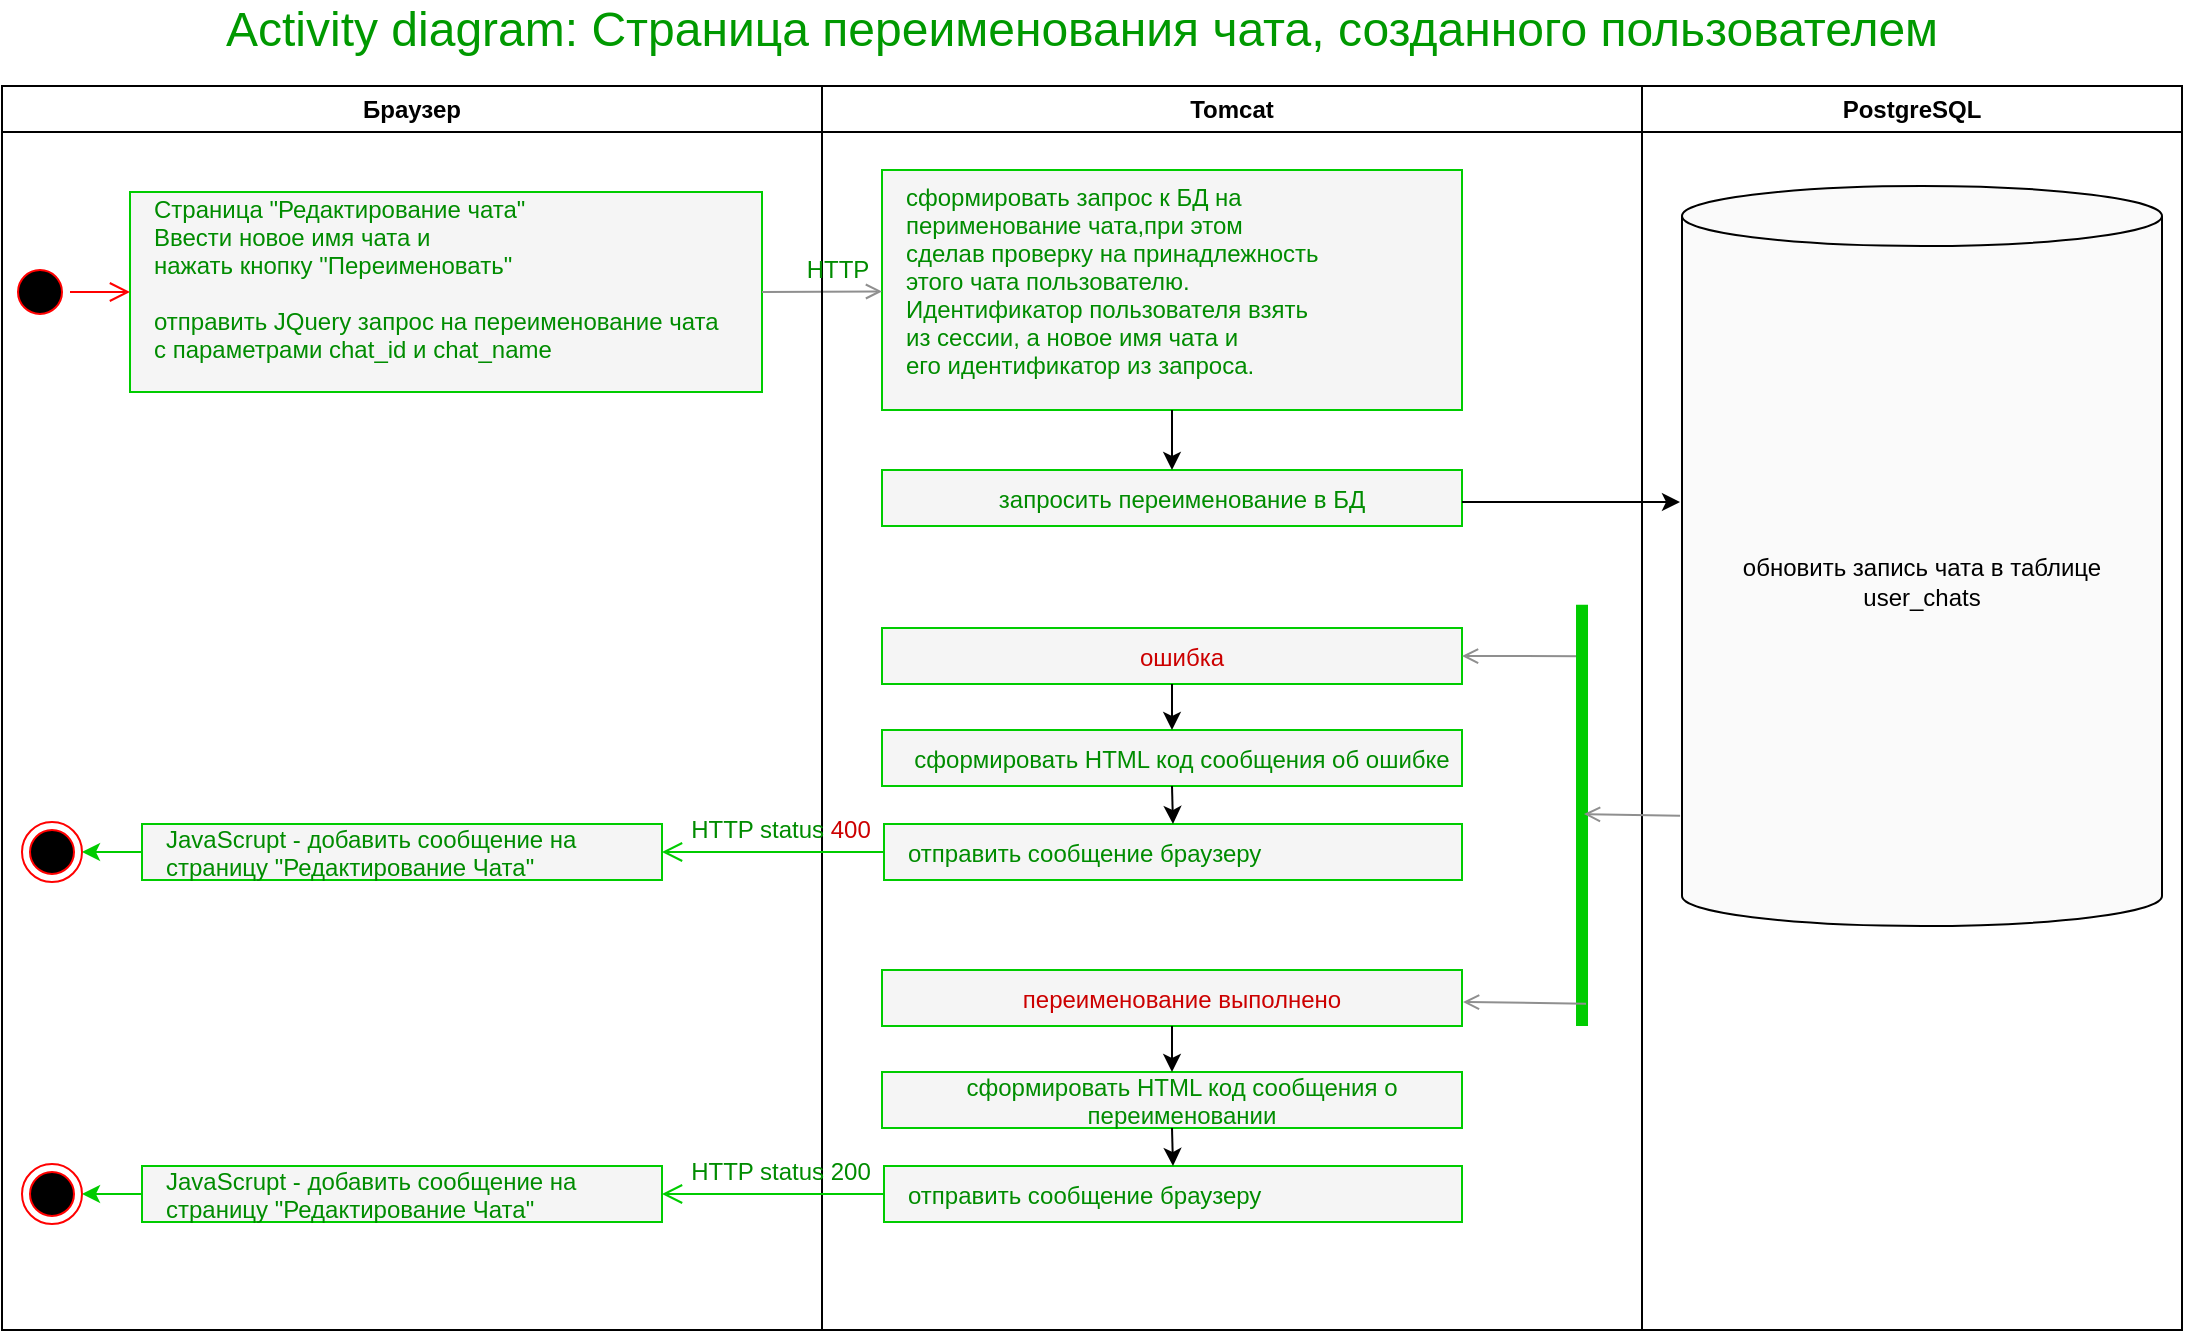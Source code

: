 <mxfile version="14.5.1" type="device"><diagram name="Page-1" id="e7e014a7-5840-1c2e-5031-d8a46d1fe8dd"><mxGraphModel dx="1086" dy="806" grid="1" gridSize="10" guides="1" tooltips="1" connect="1" arrows="1" fold="1" page="1" pageScale="1" pageWidth="1169" pageHeight="826" background="#ffffff" math="0" shadow="0"><root><mxCell id="0"/><mxCell id="1" parent="0"/><mxCell id="Vama4_EekcaHYRvys6HK-191" value="сформировать запрос к БД на &#10;перименование чата,при этом &#10;сделав проверку на принадлежность &#10;этого чата пользователю. &#10;Идентификатор пользователя взять &#10;из сессии, а новое имя чата и &#10;его идентификатор из запроса. " style="align=left;spacingLeft=10;fillColor=#f5f5f5;strokeColor=#00CC00;fontColor=#008C00;container=0;verticalAlign=top;" parent="1" vertex="1"><mxGeometry x="490" y="170" width="290" height="120" as="geometry"/></mxCell><mxCell id="Vama4_EekcaHYRvys6HK-193" value="Страница &quot;Редактирование чата&quot;&#10;Ввести новое имя чата и&#10;нажать кнопку &quot;Переименовать&quot; &#10;&#10;отправить JQuery запрос на переименование чата&#10;с параметрами chat_id и chat_name&#10;" style="align=left;spacingLeft=10;fillColor=#f5f5f5;strokeColor=#00CC00;fontColor=#008C00;container=0;" parent="1" vertex="1"><mxGeometry x="114" y="181" width="316" height="100" as="geometry"/></mxCell><mxCell id="Vama4_EekcaHYRvys6HK-194" value="" style="edgeStyle=elbowEdgeStyle;elbow=horizontal;verticalAlign=bottom;endArrow=open;endSize=8;strokeColor=#FF0000;endFill=1;rounded=0" parent="1" source="Vama4_EekcaHYRvys6HK-200" target="Vama4_EekcaHYRvys6HK-193" edge="1"><mxGeometry x="294" y="162" as="geometry"><mxPoint x="309" y="232" as="targetPoint"/></mxGeometry></mxCell><mxCell id="Vama4_EekcaHYRvys6HK-196" value="" style="endArrow=open;endFill=1;rounded=0;exitX=1;exitY=0.5;exitDx=0;exitDy=0;fontColor=#00CC00;strokeWidth=1;strokeColor=#8F8F8F;" parent="1" source="Vama4_EekcaHYRvys6HK-193" target="Vama4_EekcaHYRvys6HK-191" edge="1"><mxGeometry x="520" y="374" as="geometry"><mxPoint x="520" y="260" as="targetPoint"/></mxGeometry></mxCell><mxCell id="ImypncF9MxeKrPkn1JXK-19" value="Activity diagram: Страница переименования чата, созданного пользователем" style="text;html=1;strokeColor=none;fillColor=none;align=left;verticalAlign=middle;whiteSpace=wrap;rounded=0;fontSize=24;fontColor=#009900;" parent="1" vertex="1"><mxGeometry x="160" y="90" width="890" height="20" as="geometry"/></mxCell><mxCell id="ImypncF9MxeKrPkn1JXK-28" value="Браузер" style="swimlane;whiteSpace=wrap" parent="1" vertex="1"><mxGeometry x="50" y="128" width="410" height="622" as="geometry"/></mxCell><mxCell id="Vama4_EekcaHYRvys6HK-200" value="" style="ellipse;shape=startState;fillColor=#000000;strokeColor=#ff0000;container=0;" parent="ImypncF9MxeKrPkn1JXK-28" vertex="1"><mxGeometry x="4" y="88" width="30" height="30" as="geometry"/></mxCell><mxCell id="ImypncF9MxeKrPkn1JXK-40" value="Tomcat" style="swimlane;whiteSpace=wrap" parent="1" vertex="1"><mxGeometry x="460" y="128" width="410" height="622" as="geometry"/></mxCell><mxCell id="rysTw4N_4evVvaxHCYE--2" value="запросить переименование в БД" style="align=center;spacingLeft=10;fillColor=#f5f5f5;strokeColor=#00CC00;fontColor=#008C00;container=0;" parent="ImypncF9MxeKrPkn1JXK-40" vertex="1"><mxGeometry x="30" y="192" width="290" height="28" as="geometry"/></mxCell><mxCell id="ImypncF9MxeKrPkn1JXK-39" value="HTTP" style="text;html=1;fillColor=none;align=center;verticalAlign=middle;whiteSpace=wrap;rounded=0;fontColor=#008C00;container=0;" parent="ImypncF9MxeKrPkn1JXK-40" vertex="1"><mxGeometry x="-17" y="82" width="50" height="20" as="geometry"/></mxCell><mxCell id="lA0Tza_naAbFcFhPanSW-1" value="ошибка" style="align=center;spacingLeft=10;fillColor=#f5f5f5;strokeColor=#00CC00;container=0;fontColor=#CC0000;" parent="ImypncF9MxeKrPkn1JXK-40" vertex="1"><mxGeometry x="30" y="271" width="290" height="28" as="geometry"/></mxCell><mxCell id="lA0Tza_naAbFcFhPanSW-2" value="сформировать HTML код сообщения об ошибке" style="align=center;spacingLeft=10;fillColor=#f5f5f5;strokeColor=#00CC00;fontColor=#008C00;container=0;" parent="ImypncF9MxeKrPkn1JXK-40" vertex="1"><mxGeometry x="30" y="322" width="290" height="28" as="geometry"/></mxCell><mxCell id="rysTw4N_4evVvaxHCYE--4" value="HTTP status &lt;font color=&quot;#cc0000&quot;&gt;400&lt;/font&gt;" style="text;html=1;fillColor=none;align=center;verticalAlign=middle;whiteSpace=wrap;rounded=0;fontColor=#008C00;container=0;" parent="ImypncF9MxeKrPkn1JXK-40" vertex="1"><mxGeometry x="-81" y="362" width="121" height="20" as="geometry"/></mxCell><mxCell id="rysTw4N_4evVvaxHCYE--5" value="отправить сообщение браузеру" style="align=left;spacingLeft=10;fillColor=#f5f5f5;strokeColor=#00CC00;fontColor=#008C00;container=0;" parent="ImypncF9MxeKrPkn1JXK-40" vertex="1"><mxGeometry x="31" y="369" width="289" height="28" as="geometry"/></mxCell><mxCell id="rysTw4N_4evVvaxHCYE--6" value="" style="edgeStyle=elbowEdgeStyle;elbow=horizontal;verticalAlign=bottom;endArrow=open;endSize=8;endFill=1;rounded=0;exitX=0;exitY=0.5;exitDx=0;exitDy=0;strokeColor=#00CC00;entryX=1;entryY=0.5;entryDx=0;entryDy=0;" parent="ImypncF9MxeKrPkn1JXK-40" source="rysTw4N_4evVvaxHCYE--5" target="rysTw4N_4evVvaxHCYE--7" edge="1"><mxGeometry x="-330" y="-75" as="geometry"><mxPoint x="-10" y="383" as="targetPoint"/><mxPoint x="-388" y="278" as="sourcePoint"/></mxGeometry></mxCell><mxCell id="rysTw4N_4evVvaxHCYE--7" value="JavaScrupt - добавить сообщение на &#10;страницу &quot;Редактирование Чата&quot;" style="align=left;spacingLeft=10;fillColor=#f5f5f5;strokeColor=#00CC00;fontColor=#008C00;container=0;" parent="ImypncF9MxeKrPkn1JXK-40" vertex="1"><mxGeometry x="-340" y="369" width="260" height="28" as="geometry"/></mxCell><mxCell id="rysTw4N_4evVvaxHCYE--8" value="" style="endArrow=classic;html=1;strokeColor=#00CC00;strokeWidth=1;fontSize=24;fontColor=#009900;entryX=1;entryY=0.5;entryDx=0;entryDy=0;exitX=0;exitY=0.5;exitDx=0;exitDy=0;" parent="ImypncF9MxeKrPkn1JXK-40" source="rysTw4N_4evVvaxHCYE--7" target="rysTw4N_4evVvaxHCYE--9" edge="1"><mxGeometry width="50" height="50" relative="1" as="geometry"><mxPoint x="160" y="469" as="sourcePoint"/><mxPoint x="210" y="419" as="targetPoint"/></mxGeometry></mxCell><mxCell id="rysTw4N_4evVvaxHCYE--9" value="" style="ellipse;shape=endState;fillColor=#000000;strokeColor=#ff0000;container=0;" parent="ImypncF9MxeKrPkn1JXK-40" vertex="1"><mxGeometry x="-400" y="368" width="30" height="30" as="geometry"/></mxCell><mxCell id="lA0Tza_naAbFcFhPanSW-9" value="" style="endArrow=classic;html=1;fontColor=#CC0000;entryX=0.5;entryY=0;entryDx=0;entryDy=0;exitX=0.5;exitY=1;exitDx=0;exitDy=0;" parent="ImypncF9MxeKrPkn1JXK-40" source="lA0Tza_naAbFcFhPanSW-1" target="lA0Tza_naAbFcFhPanSW-2" edge="1"><mxGeometry width="50" height="50" relative="1" as="geometry"><mxPoint x="110" y="322" as="sourcePoint"/><mxPoint x="160" y="272" as="targetPoint"/></mxGeometry></mxCell><mxCell id="lA0Tza_naAbFcFhPanSW-10" value="" style="endArrow=classic;html=1;fontColor=#CC0000;exitX=0.5;exitY=1;exitDx=0;exitDy=0;entryX=0.5;entryY=0;entryDx=0;entryDy=0;" parent="ImypncF9MxeKrPkn1JXK-40" source="lA0Tza_naAbFcFhPanSW-2" target="rysTw4N_4evVvaxHCYE--5" edge="1"><mxGeometry width="50" height="50" relative="1" as="geometry"><mxPoint x="110" y="322" as="sourcePoint"/><mxPoint x="160" y="272" as="targetPoint"/></mxGeometry></mxCell><mxCell id="ImypncF9MxeKrPkn1JXK-41" value="PostgreSQL" style="swimlane;whiteSpace=wrap" parent="1" vertex="1"><mxGeometry x="870" y="128" width="270" height="622" as="geometry"/></mxCell><mxCell id="rysTw4N_4evVvaxHCYE--1" value="обновить запись чата в таблице user_chats" style="shape=cylinder3;whiteSpace=wrap;html=1;boundedLbl=1;backgroundOutline=1;size=15;fillColor=#FAFAFA;" parent="ImypncF9MxeKrPkn1JXK-41" vertex="1"><mxGeometry x="20" y="50" width="240" height="370" as="geometry"/></mxCell><mxCell id="IxH7nzMdrrkrOQ79AwTg-1" value="" style="endArrow=classic;html=1;exitX=0.5;exitY=1;exitDx=0;exitDy=0;" parent="1" source="Vama4_EekcaHYRvys6HK-191" target="rysTw4N_4evVvaxHCYE--2" edge="1"><mxGeometry width="50" height="50" relative="1" as="geometry"><mxPoint x="640" y="310" as="sourcePoint"/><mxPoint x="640" y="340" as="targetPoint"/></mxGeometry></mxCell><mxCell id="rysTw4N_4evVvaxHCYE--3" value="" style="endArrow=classic;html=1;" parent="1" edge="1"><mxGeometry width="50" height="50" relative="1" as="geometry"><mxPoint x="780" y="336" as="sourcePoint"/><mxPoint x="889" y="336" as="targetPoint"/></mxGeometry></mxCell><mxCell id="lA0Tza_naAbFcFhPanSW-4" value="" style="endArrow=open;endFill=1;rounded=0;fontColor=#00CC00;strokeWidth=1;exitX=0.122;exitY=0.434;exitDx=0;exitDy=0;exitPerimeter=0;entryX=1;entryY=0.5;entryDx=0;entryDy=0;strokeColor=#8F8F8F;" parent="1" source="lA0Tza_naAbFcFhPanSW-5" target="lA0Tza_naAbFcFhPanSW-1" edge="1"><mxGeometry x="362" y="159" as="geometry"><mxPoint x="780.5" y="360" as="targetPoint"/><mxPoint x="890" y="360.25" as="sourcePoint"/></mxGeometry></mxCell><mxCell id="lA0Tza_naAbFcFhPanSW-5" value="" style="shape=line;strokeWidth=6;rotation=90;strokeColor=#00CC00;" parent="1" vertex="1"><mxGeometry x="734.69" y="485.19" width="210.63" height="15" as="geometry"/></mxCell><mxCell id="lA0Tza_naAbFcFhPanSW-6" value="" style="endArrow=open;endFill=1;rounded=0;fontColor=#00CC00;strokeWidth=1;exitX=-0.004;exitY=0.851;exitDx=0;exitDy=0;strokeColor=#8F8F8F;entryX=0.497;entryY=0.434;entryDx=0;entryDy=0;entryPerimeter=0;exitPerimeter=0;" parent="1" source="rysTw4N_4evVvaxHCYE--1" target="lA0Tza_naAbFcFhPanSW-5" edge="1"><mxGeometry x="372" y="169" as="geometry"><mxPoint x="910" y="440" as="targetPoint"/><mxPoint x="975" y="440" as="sourcePoint"/></mxGeometry></mxCell><mxCell id="lA0Tza_naAbFcFhPanSW-7" value="" style="endArrow=open;endFill=1;rounded=0;fontColor=#00CC00;strokeWidth=1;exitX=0.947;exitY=0.367;exitDx=0;exitDy=0;exitPerimeter=0;entryX=1;entryY=0.5;entryDx=0;entryDy=0;strokeColor=#8F8F8F;" parent="1" source="lA0Tza_naAbFcFhPanSW-5" edge="1"><mxGeometry x="362" y="314" as="geometry"><mxPoint x="780.5" y="586" as="targetPoint"/><mxPoint x="841.005" y="514.025" as="sourcePoint"/></mxGeometry></mxCell><mxCell id="lA0Tza_naAbFcFhPanSW-11" value="переименование выполнено" style="align=center;spacingLeft=10;fillColor=#f5f5f5;strokeColor=#00CC00;container=0;fontColor=#CC0000;" parent="1" vertex="1"><mxGeometry x="490" y="570" width="290" height="28" as="geometry"/></mxCell><mxCell id="lA0Tza_naAbFcFhPanSW-12" value="сформировать HTML код сообщения о &#10;переименовании" style="align=center;spacingLeft=10;fillColor=#f5f5f5;strokeColor=#00CC00;fontColor=#008C00;container=0;" parent="1" vertex="1"><mxGeometry x="490" y="621" width="290" height="28" as="geometry"/></mxCell><mxCell id="lA0Tza_naAbFcFhPanSW-13" value="HTTP status 200" style="text;html=1;fillColor=none;align=center;verticalAlign=middle;whiteSpace=wrap;rounded=0;fontColor=#008C00;container=0;" parent="1" vertex="1"><mxGeometry x="379" y="661" width="121" height="20" as="geometry"/></mxCell><mxCell id="lA0Tza_naAbFcFhPanSW-14" value="отправить сообщение браузеру" style="align=left;spacingLeft=10;fillColor=#f5f5f5;strokeColor=#00CC00;fontColor=#008C00;container=0;" parent="1" vertex="1"><mxGeometry x="491" y="668" width="289" height="28" as="geometry"/></mxCell><mxCell id="lA0Tza_naAbFcFhPanSW-15" value="" style="edgeStyle=elbowEdgeStyle;elbow=horizontal;verticalAlign=bottom;endArrow=open;endSize=8;endFill=1;rounded=0;exitX=0;exitY=0.5;exitDx=0;exitDy=0;strokeColor=#00CC00;entryX=1;entryY=0.5;entryDx=0;entryDy=0;" parent="1" source="lA0Tza_naAbFcFhPanSW-14" target="lA0Tza_naAbFcFhPanSW-16" edge="1"><mxGeometry x="-330" y="96" as="geometry"><mxPoint x="-10" y="554" as="targetPoint"/><mxPoint x="-388" y="449" as="sourcePoint"/></mxGeometry></mxCell><mxCell id="lA0Tza_naAbFcFhPanSW-16" value="JavaScrupt - добавить сообщение на &#10;страницу &quot;Редактирование Чата&quot;" style="align=left;spacingLeft=10;fillColor=#f5f5f5;strokeColor=#00CC00;fontColor=#008C00;container=0;" parent="1" vertex="1"><mxGeometry x="120" y="668" width="260" height="28" as="geometry"/></mxCell><mxCell id="lA0Tza_naAbFcFhPanSW-17" value="" style="endArrow=classic;html=1;strokeColor=#00CC00;strokeWidth=1;fontSize=24;fontColor=#009900;entryX=1;entryY=0.5;entryDx=0;entryDy=0;exitX=0;exitY=0.5;exitDx=0;exitDy=0;" parent="1" source="lA0Tza_naAbFcFhPanSW-16" target="lA0Tza_naAbFcFhPanSW-18" edge="1"><mxGeometry width="50" height="50" relative="1" as="geometry"><mxPoint x="160" y="640" as="sourcePoint"/><mxPoint x="210" y="590" as="targetPoint"/></mxGeometry></mxCell><mxCell id="lA0Tza_naAbFcFhPanSW-18" value="" style="ellipse;shape=endState;fillColor=#000000;strokeColor=#ff0000;container=0;" parent="1" vertex="1"><mxGeometry x="60" y="667" width="30" height="30" as="geometry"/></mxCell><mxCell id="lA0Tza_naAbFcFhPanSW-19" value="" style="endArrow=classic;html=1;fontColor=#CC0000;entryX=0.5;entryY=0;entryDx=0;entryDy=0;exitX=0.5;exitY=1;exitDx=0;exitDy=0;" parent="1" source="lA0Tza_naAbFcFhPanSW-11" target="lA0Tza_naAbFcFhPanSW-12" edge="1"><mxGeometry width="50" height="50" relative="1" as="geometry"><mxPoint x="110" y="493" as="sourcePoint"/><mxPoint x="160" y="443" as="targetPoint"/></mxGeometry></mxCell><mxCell id="lA0Tza_naAbFcFhPanSW-20" value="" style="endArrow=classic;html=1;fontColor=#CC0000;exitX=0.5;exitY=1;exitDx=0;exitDy=0;entryX=0.5;entryY=0;entryDx=0;entryDy=0;" parent="1" source="lA0Tza_naAbFcFhPanSW-12" target="lA0Tza_naAbFcFhPanSW-14" edge="1"><mxGeometry width="50" height="50" relative="1" as="geometry"><mxPoint x="110" y="493" as="sourcePoint"/><mxPoint x="160" y="443" as="targetPoint"/></mxGeometry></mxCell></root></mxGraphModel></diagram></mxfile>